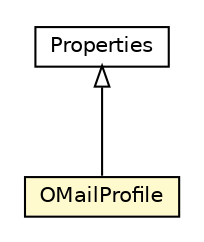 #!/usr/local/bin/dot
#
# Class diagram 
# Generated by UMLGraph version R5_6-24-gf6e263 (http://www.umlgraph.org/)
#

digraph G {
	edge [fontname="Helvetica",fontsize=10,labelfontname="Helvetica",labelfontsize=10];
	node [fontname="Helvetica",fontsize=10,shape=plaintext];
	nodesep=0.25;
	ranksep=0.5;
	// com.orientechnologies.orient.server.plugin.mail.OMailProfile
	c2446301 [label=<<table title="com.orientechnologies.orient.server.plugin.mail.OMailProfile" border="0" cellborder="1" cellspacing="0" cellpadding="2" port="p" bgcolor="lemonChiffon" href="./OMailProfile.html">
		<tr><td><table border="0" cellspacing="0" cellpadding="1">
<tr><td align="center" balign="center"> OMailProfile </td></tr>
		</table></td></tr>
		</table>>, URL="./OMailProfile.html", fontname="Helvetica", fontcolor="black", fontsize=10.0];
	//com.orientechnologies.orient.server.plugin.mail.OMailProfile extends java.util.Properties
	c2446761:p -> c2446301:p [dir=back,arrowtail=empty];
	// java.util.Properties
	c2446761 [label=<<table title="java.util.Properties" border="0" cellborder="1" cellspacing="0" cellpadding="2" port="p" href="http://java.sun.com/j2se/1.4.2/docs/api/java/util/Properties.html">
		<tr><td><table border="0" cellspacing="0" cellpadding="1">
<tr><td align="center" balign="center"> Properties </td></tr>
		</table></td></tr>
		</table>>, URL="http://java.sun.com/j2se/1.4.2/docs/api/java/util/Properties.html", fontname="Helvetica", fontcolor="black", fontsize=10.0];
}

